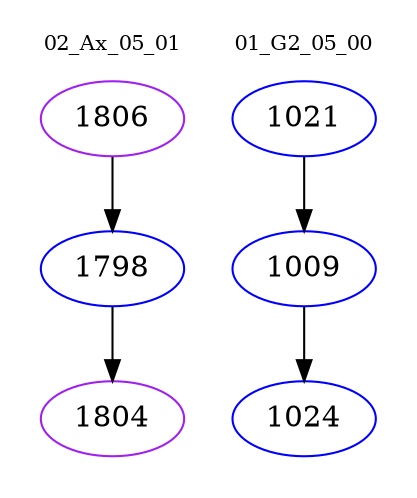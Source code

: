 digraph{
subgraph cluster_0 {
color = white
label = "02_Ax_05_01";
fontsize=10;
T0_1806 [label="1806", color="purple"]
T0_1806 -> T0_1798 [color="black"]
T0_1798 [label="1798", color="blue"]
T0_1798 -> T0_1804 [color="black"]
T0_1804 [label="1804", color="purple"]
}
subgraph cluster_1 {
color = white
label = "01_G2_05_00";
fontsize=10;
T1_1021 [label="1021", color="blue"]
T1_1021 -> T1_1009 [color="black"]
T1_1009 [label="1009", color="blue"]
T1_1009 -> T1_1024 [color="black"]
T1_1024 [label="1024", color="blue"]
}
}
